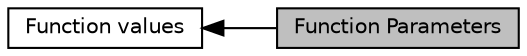digraph "Function Parameters"
{
 // LATEX_PDF_SIZE
  bgcolor="transparent";
  edge [fontname="Helvetica",fontsize="10",labelfontname="Helvetica",labelfontsize="10"];
  node [fontname="Helvetica",fontsize="10",shape="box"];
  rankdir=LR;
  Node2 [label="Function values",height=0.2,width=0.4,color="black",URL="$group__LLVMCCoreValueFunction.html",tooltip="Functions in this group operate on LLVMValueRef instances that correspond to llvm::Function instances..."];
  Node1 [label="Function Parameters",height=0.2,width=0.4,color="black", fillcolor="grey75", style="filled", fontcolor="black",tooltip="Functions in this group relate to arguments/parameters on functions."];
  Node2->Node1 [shape=plaintext, dir="back", style="solid"];
}
